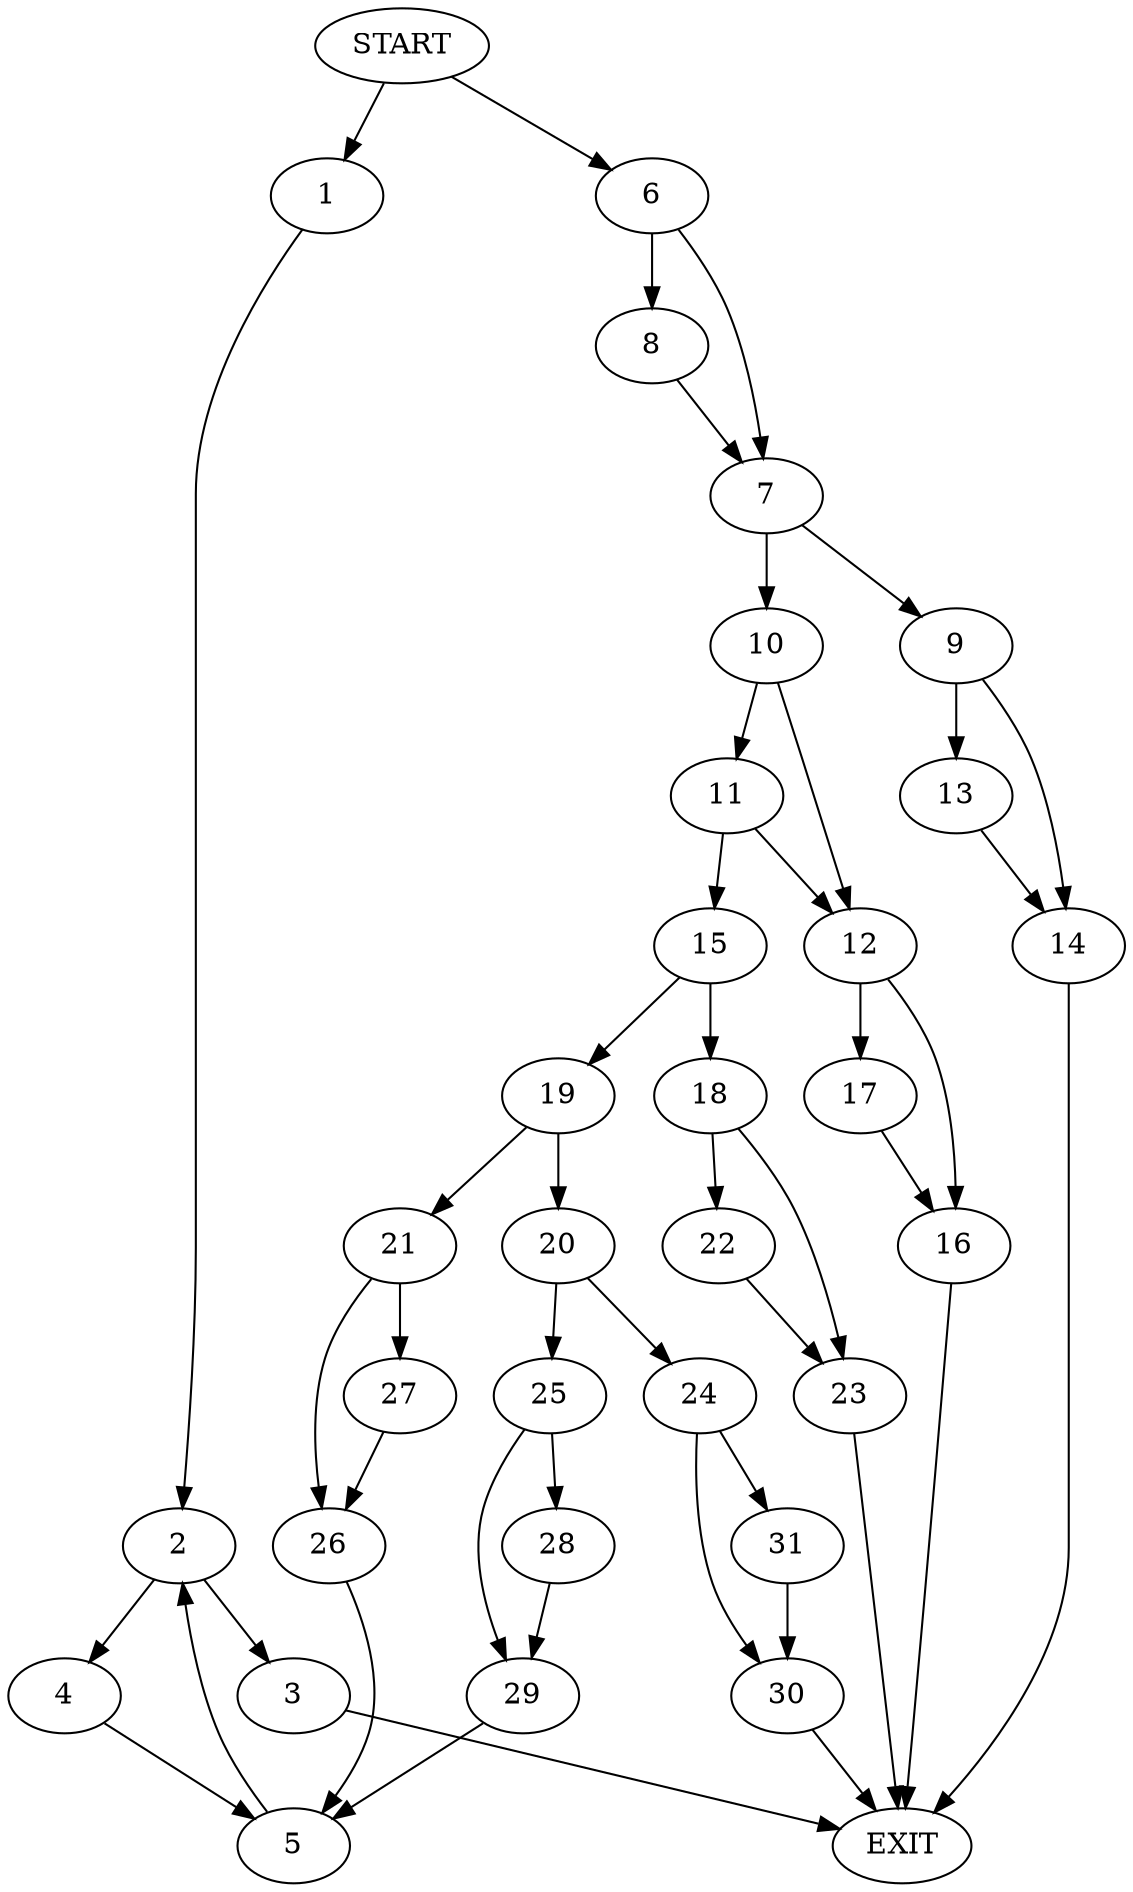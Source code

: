 digraph {
0 [label="START"]
32 [label="EXIT"]
0 -> 1
1 -> 2
2 -> 3
2 -> 4
4 -> 5
3 -> 32
5 -> 2
0 -> 6
6 -> 7
6 -> 8
7 -> 9
7 -> 10
8 -> 7
10 -> 11
10 -> 12
9 -> 13
9 -> 14
14 -> 32
13 -> 14
11 -> 15
11 -> 12
12 -> 16
12 -> 17
15 -> 18
15 -> 19
16 -> 32
17 -> 16
19 -> 20
19 -> 21
18 -> 22
18 -> 23
22 -> 23
23 -> 32
20 -> 24
20 -> 25
21 -> 26
21 -> 27
26 -> 5
27 -> 26
25 -> 28
25 -> 29
24 -> 30
24 -> 31
29 -> 5
28 -> 29
30 -> 32
31 -> 30
}
